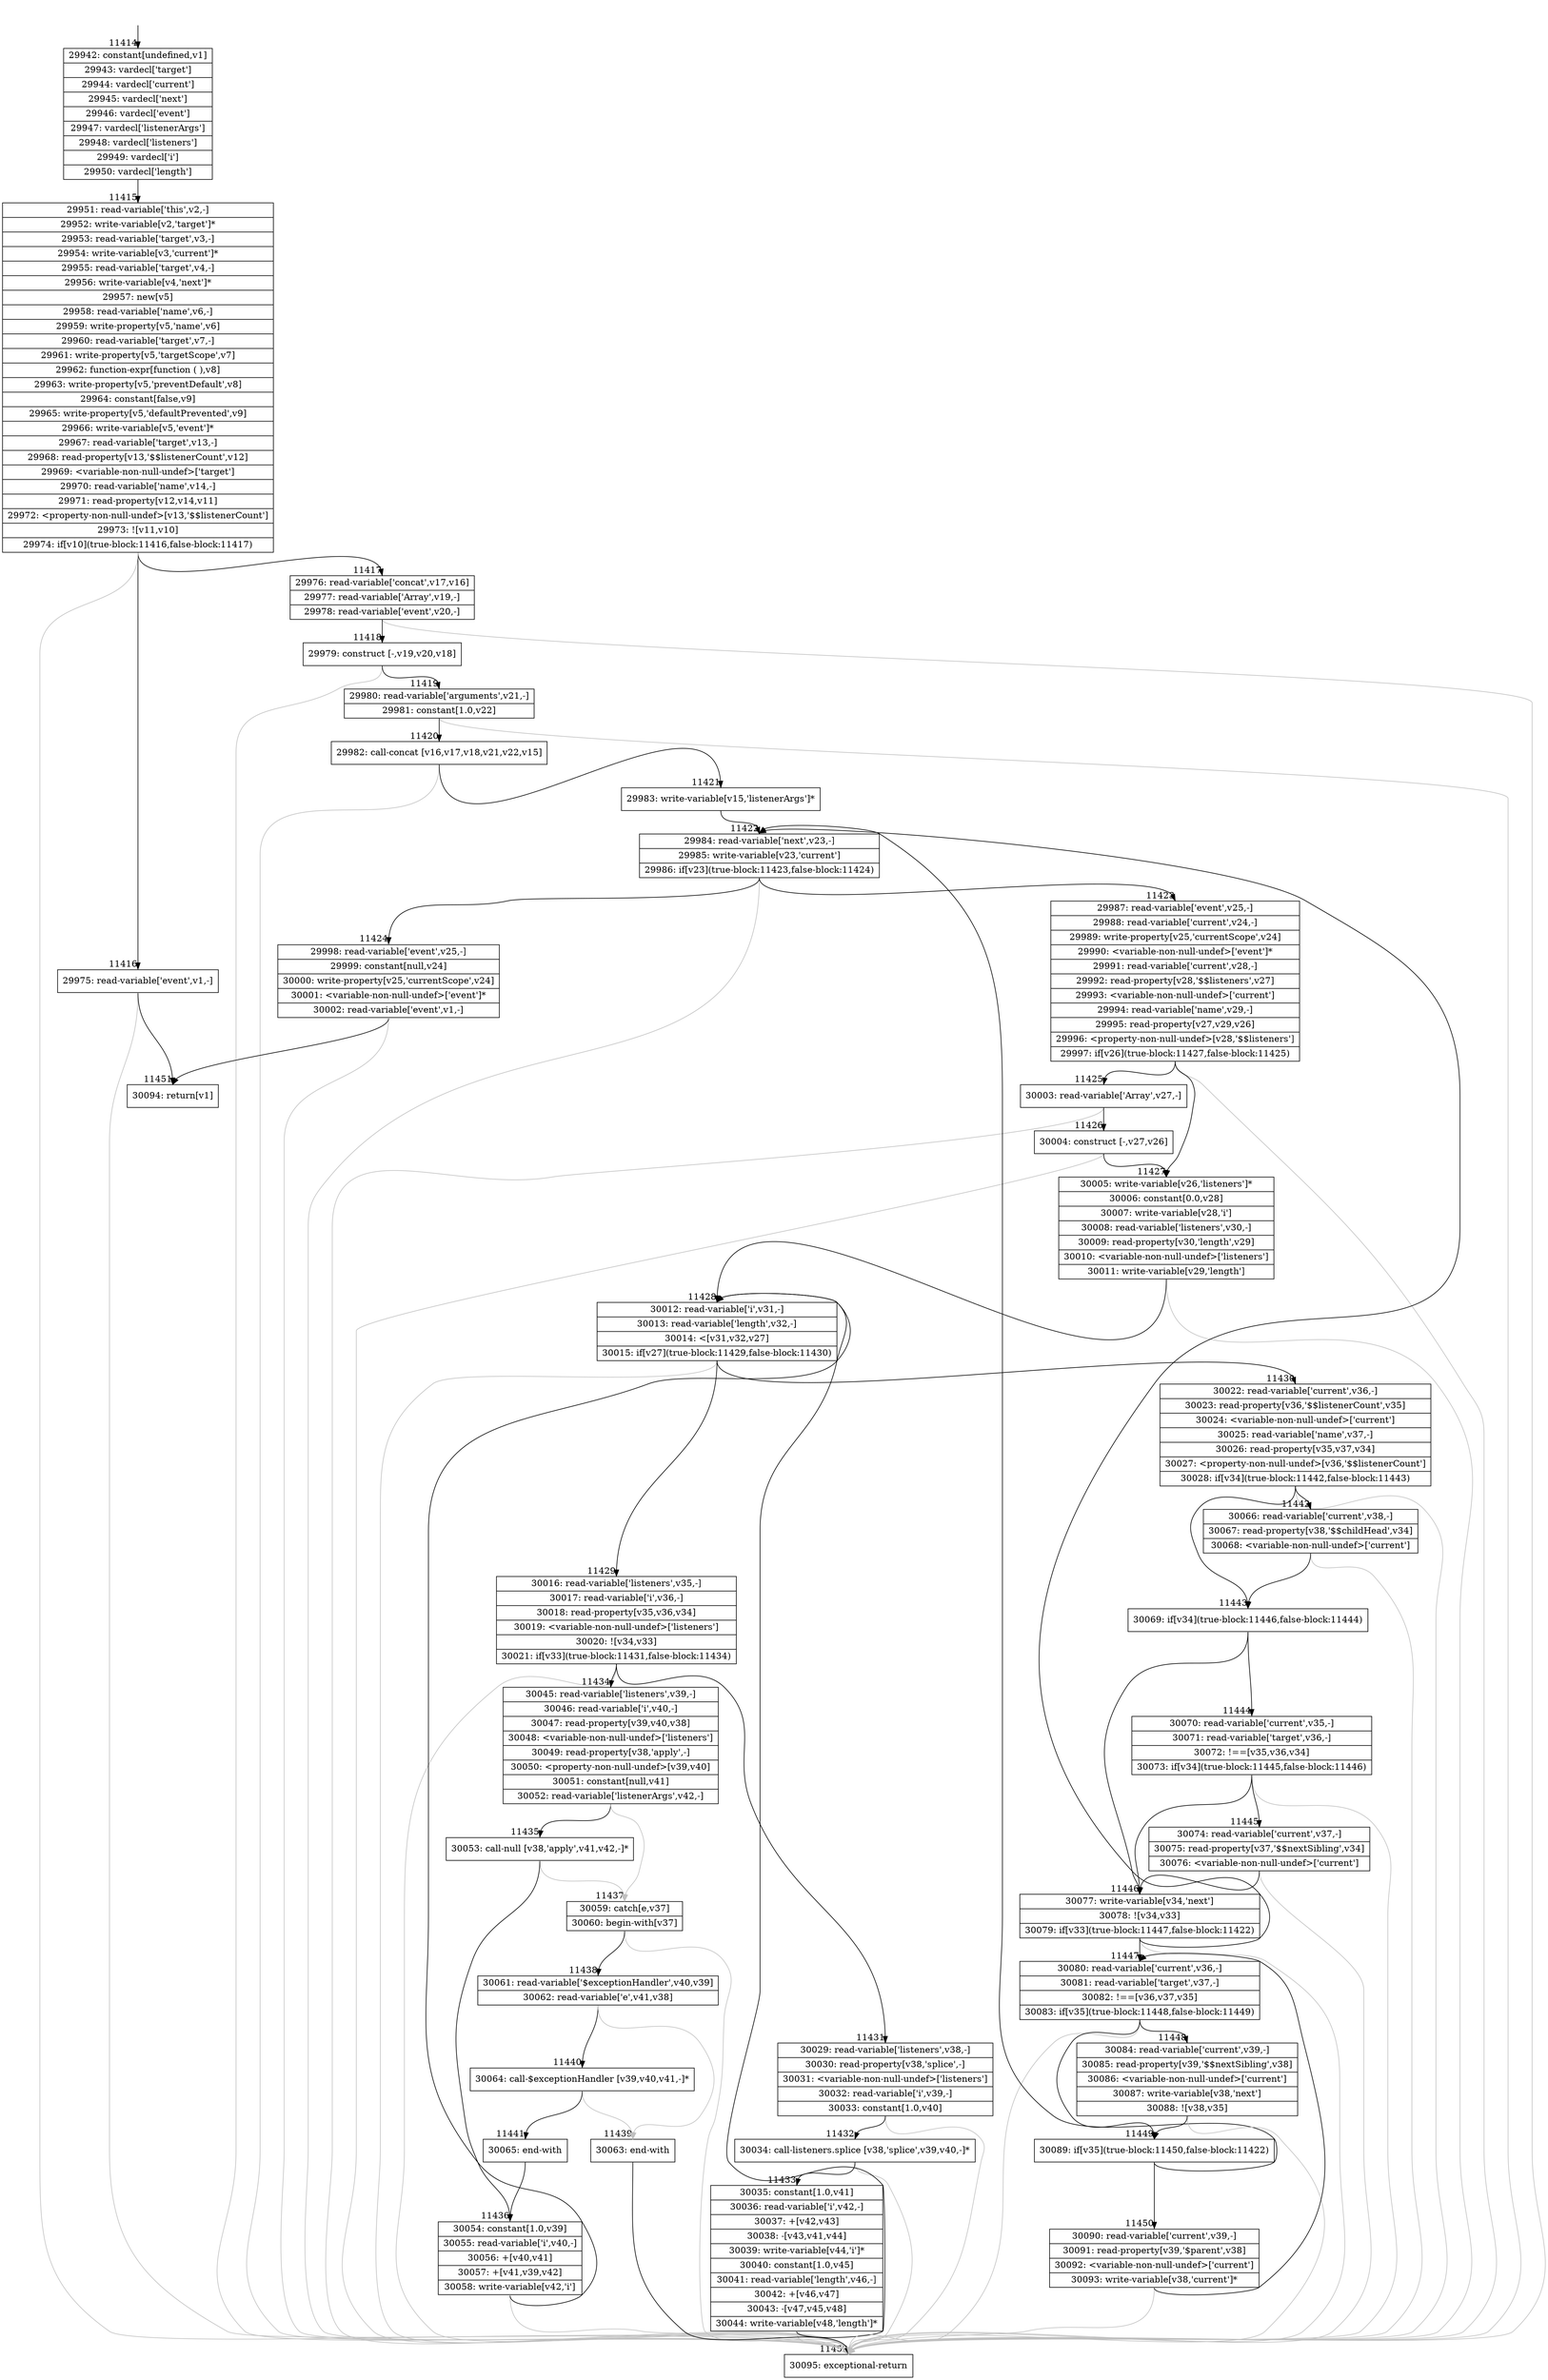 digraph {
rankdir="TD"
BB_entry878[shape=none,label=""];
BB_entry878 -> BB11414 [tailport=s, headport=n, headlabel="    11414"]
BB11414 [shape=record label="{29942: constant[undefined,v1]|29943: vardecl['target']|29944: vardecl['current']|29945: vardecl['next']|29946: vardecl['event']|29947: vardecl['listenerArgs']|29948: vardecl['listeners']|29949: vardecl['i']|29950: vardecl['length']}" ] 
BB11414 -> BB11415 [tailport=s, headport=n, headlabel="      11415"]
BB11415 [shape=record label="{29951: read-variable['this',v2,-]|29952: write-variable[v2,'target']*|29953: read-variable['target',v3,-]|29954: write-variable[v3,'current']*|29955: read-variable['target',v4,-]|29956: write-variable[v4,'next']*|29957: new[v5]|29958: read-variable['name',v6,-]|29959: write-property[v5,'name',v6]|29960: read-variable['target',v7,-]|29961: write-property[v5,'targetScope',v7]|29962: function-expr[function ( ),v8]|29963: write-property[v5,'preventDefault',v8]|29964: constant[false,v9]|29965: write-property[v5,'defaultPrevented',v9]|29966: write-variable[v5,'event']*|29967: read-variable['target',v13,-]|29968: read-property[v13,'$$listenerCount',v12]|29969: \<variable-non-null-undef\>['target']|29970: read-variable['name',v14,-]|29971: read-property[v12,v14,v11]|29972: \<property-non-null-undef\>[v13,'$$listenerCount']|29973: ![v11,v10]|29974: if[v10](true-block:11416,false-block:11417)}" ] 
BB11415 -> BB11416 [tailport=s, headport=n, headlabel="      11416"]
BB11415 -> BB11417 [tailport=s, headport=n, headlabel="      11417"]
BB11415 -> BB11452 [tailport=s, headport=n, color=gray, headlabel="      11452"]
BB11416 [shape=record label="{29975: read-variable['event',v1,-]}" ] 
BB11416 -> BB11451 [tailport=s, headport=n, headlabel="      11451"]
BB11416 -> BB11452 [tailport=s, headport=n, color=gray]
BB11417 [shape=record label="{29976: read-variable['concat',v17,v16]|29977: read-variable['Array',v19,-]|29978: read-variable['event',v20,-]}" ] 
BB11417 -> BB11418 [tailport=s, headport=n, headlabel="      11418"]
BB11417 -> BB11452 [tailport=s, headport=n, color=gray]
BB11418 [shape=record label="{29979: construct [-,v19,v20,v18]}" ] 
BB11418 -> BB11419 [tailport=s, headport=n, headlabel="      11419"]
BB11418 -> BB11452 [tailport=s, headport=n, color=gray]
BB11419 [shape=record label="{29980: read-variable['arguments',v21,-]|29981: constant[1.0,v22]}" ] 
BB11419 -> BB11420 [tailport=s, headport=n, headlabel="      11420"]
BB11419 -> BB11452 [tailport=s, headport=n, color=gray]
BB11420 [shape=record label="{29982: call-concat [v16,v17,v18,v21,v22,v15]}" ] 
BB11420 -> BB11421 [tailport=s, headport=n, headlabel="      11421"]
BB11420 -> BB11452 [tailport=s, headport=n, color=gray]
BB11421 [shape=record label="{29983: write-variable[v15,'listenerArgs']*}" ] 
BB11421 -> BB11422 [tailport=s, headport=n, headlabel="      11422"]
BB11422 [shape=record label="{29984: read-variable['next',v23,-]|29985: write-variable[v23,'current']|29986: if[v23](true-block:11423,false-block:11424)}" ] 
BB11422 -> BB11423 [tailport=s, headport=n, headlabel="      11423"]
BB11422 -> BB11424 [tailport=s, headport=n, headlabel="      11424"]
BB11422 -> BB11452 [tailport=s, headport=n, color=gray]
BB11423 [shape=record label="{29987: read-variable['event',v25,-]|29988: read-variable['current',v24,-]|29989: write-property[v25,'currentScope',v24]|29990: \<variable-non-null-undef\>['event']*|29991: read-variable['current',v28,-]|29992: read-property[v28,'$$listeners',v27]|29993: \<variable-non-null-undef\>['current']|29994: read-variable['name',v29,-]|29995: read-property[v27,v29,v26]|29996: \<property-non-null-undef\>[v28,'$$listeners']|29997: if[v26](true-block:11427,false-block:11425)}" ] 
BB11423 -> BB11427 [tailport=s, headport=n, headlabel="      11427"]
BB11423 -> BB11425 [tailport=s, headport=n, headlabel="      11425"]
BB11423 -> BB11452 [tailport=s, headport=n, color=gray]
BB11424 [shape=record label="{29998: read-variable['event',v25,-]|29999: constant[null,v24]|30000: write-property[v25,'currentScope',v24]|30001: \<variable-non-null-undef\>['event']*|30002: read-variable['event',v1,-]}" ] 
BB11424 -> BB11451 [tailport=s, headport=n]
BB11424 -> BB11452 [tailport=s, headport=n, color=gray]
BB11425 [shape=record label="{30003: read-variable['Array',v27,-]}" ] 
BB11425 -> BB11426 [tailport=s, headport=n, headlabel="      11426"]
BB11425 -> BB11452 [tailport=s, headport=n, color=gray]
BB11426 [shape=record label="{30004: construct [-,v27,v26]}" ] 
BB11426 -> BB11427 [tailport=s, headport=n]
BB11426 -> BB11452 [tailport=s, headport=n, color=gray]
BB11427 [shape=record label="{30005: write-variable[v26,'listeners']*|30006: constant[0.0,v28]|30007: write-variable[v28,'i']|30008: read-variable['listeners',v30,-]|30009: read-property[v30,'length',v29]|30010: \<variable-non-null-undef\>['listeners']|30011: write-variable[v29,'length']}" ] 
BB11427 -> BB11428 [tailport=s, headport=n, headlabel="      11428"]
BB11427 -> BB11452 [tailport=s, headport=n, color=gray]
BB11428 [shape=record label="{30012: read-variable['i',v31,-]|30013: read-variable['length',v32,-]|30014: \<[v31,v32,v27]|30015: if[v27](true-block:11429,false-block:11430)}" ] 
BB11428 -> BB11429 [tailport=s, headport=n, headlabel="      11429"]
BB11428 -> BB11430 [tailport=s, headport=n, headlabel="      11430"]
BB11428 -> BB11452 [tailport=s, headport=n, color=gray]
BB11429 [shape=record label="{30016: read-variable['listeners',v35,-]|30017: read-variable['i',v36,-]|30018: read-property[v35,v36,v34]|30019: \<variable-non-null-undef\>['listeners']|30020: ![v34,v33]|30021: if[v33](true-block:11431,false-block:11434)}" ] 
BB11429 -> BB11431 [tailport=s, headport=n, headlabel="      11431"]
BB11429 -> BB11434 [tailport=s, headport=n, headlabel="      11434"]
BB11429 -> BB11452 [tailport=s, headport=n, color=gray]
BB11430 [shape=record label="{30022: read-variable['current',v36,-]|30023: read-property[v36,'$$listenerCount',v35]|30024: \<variable-non-null-undef\>['current']|30025: read-variable['name',v37,-]|30026: read-property[v35,v37,v34]|30027: \<property-non-null-undef\>[v36,'$$listenerCount']|30028: if[v34](true-block:11442,false-block:11443)}" ] 
BB11430 -> BB11443 [tailport=s, headport=n, headlabel="      11443"]
BB11430 -> BB11442 [tailport=s, headport=n, headlabel="      11442"]
BB11430 -> BB11452 [tailport=s, headport=n, color=gray]
BB11431 [shape=record label="{30029: read-variable['listeners',v38,-]|30030: read-property[v38,'splice',-]|30031: \<variable-non-null-undef\>['listeners']|30032: read-variable['i',v39,-]|30033: constant[1.0,v40]}" ] 
BB11431 -> BB11432 [tailport=s, headport=n, headlabel="      11432"]
BB11431 -> BB11452 [tailport=s, headport=n, color=gray]
BB11432 [shape=record label="{30034: call-listeners.splice [v38,'splice',v39,v40,-]*}" ] 
BB11432 -> BB11433 [tailport=s, headport=n, headlabel="      11433"]
BB11432 -> BB11452 [tailport=s, headport=n, color=gray]
BB11433 [shape=record label="{30035: constant[1.0,v41]|30036: read-variable['i',v42,-]|30037: +[v42,v43]|30038: -[v43,v41,v44]|30039: write-variable[v44,'i']*|30040: constant[1.0,v45]|30041: read-variable['length',v46,-]|30042: +[v46,v47]|30043: -[v47,v45,v48]|30044: write-variable[v48,'length']*}" ] 
BB11433 -> BB11428 [tailport=s, headport=n]
BB11433 -> BB11452 [tailport=s, headport=n, color=gray]
BB11434 [shape=record label="{30045: read-variable['listeners',v39,-]|30046: read-variable['i',v40,-]|30047: read-property[v39,v40,v38]|30048: \<variable-non-null-undef\>['listeners']|30049: read-property[v38,'apply',-]|30050: \<property-non-null-undef\>[v39,v40]|30051: constant[null,v41]|30052: read-variable['listenerArgs',v42,-]}" ] 
BB11434 -> BB11435 [tailport=s, headport=n, headlabel="      11435"]
BB11434 -> BB11437 [tailport=s, headport=n, color=gray, headlabel="      11437"]
BB11435 [shape=record label="{30053: call-null [v38,'apply',v41,v42,-]*}" ] 
BB11435 -> BB11436 [tailport=s, headport=n, headlabel="      11436"]
BB11435 -> BB11437 [tailport=s, headport=n, color=gray]
BB11436 [shape=record label="{30054: constant[1.0,v39]|30055: read-variable['i',v40,-]|30056: +[v40,v41]|30057: +[v41,v39,v42]|30058: write-variable[v42,'i']}" ] 
BB11436 -> BB11428 [tailport=s, headport=n]
BB11436 -> BB11452 [tailport=s, headport=n, color=gray]
BB11437 [shape=record label="{30059: catch[e,v37]|30060: begin-with[v37]}" ] 
BB11437 -> BB11438 [tailport=s, headport=n, headlabel="      11438"]
BB11437 -> BB11452 [tailport=s, headport=n, color=gray]
BB11438 [shape=record label="{30061: read-variable['$exceptionHandler',v40,v39]|30062: read-variable['e',v41,v38]}" ] 
BB11438 -> BB11440 [tailport=s, headport=n, headlabel="      11440"]
BB11438 -> BB11439 [tailport=s, headport=n, color=gray, headlabel="      11439"]
BB11439 [shape=record label="{30063: end-with}" ] 
BB11439 -> BB11452 [tailport=s, headport=n]
BB11440 [shape=record label="{30064: call-$exceptionHandler [v39,v40,v41,-]*}" ] 
BB11440 -> BB11441 [tailport=s, headport=n, headlabel="      11441"]
BB11440 -> BB11439 [tailport=s, headport=n, color=gray]
BB11441 [shape=record label="{30065: end-with}" ] 
BB11441 -> BB11436 [tailport=s, headport=n]
BB11442 [shape=record label="{30066: read-variable['current',v38,-]|30067: read-property[v38,'$$childHead',v34]|30068: \<variable-non-null-undef\>['current']}" ] 
BB11442 -> BB11443 [tailport=s, headport=n]
BB11442 -> BB11452 [tailport=s, headport=n, color=gray]
BB11443 [shape=record label="{30069: if[v34](true-block:11446,false-block:11444)}" ] 
BB11443 -> BB11446 [tailport=s, headport=n, headlabel="      11446"]
BB11443 -> BB11444 [tailport=s, headport=n, headlabel="      11444"]
BB11444 [shape=record label="{30070: read-variable['current',v35,-]|30071: read-variable['target',v36,-]|30072: !==[v35,v36,v34]|30073: if[v34](true-block:11445,false-block:11446)}" ] 
BB11444 -> BB11446 [tailport=s, headport=n]
BB11444 -> BB11445 [tailport=s, headport=n, headlabel="      11445"]
BB11444 -> BB11452 [tailport=s, headport=n, color=gray]
BB11445 [shape=record label="{30074: read-variable['current',v37,-]|30075: read-property[v37,'$$nextSibling',v34]|30076: \<variable-non-null-undef\>['current']}" ] 
BB11445 -> BB11446 [tailport=s, headport=n]
BB11445 -> BB11452 [tailport=s, headport=n, color=gray]
BB11446 [shape=record label="{30077: write-variable[v34,'next']|30078: ![v34,v33]|30079: if[v33](true-block:11447,false-block:11422)}" ] 
BB11446 -> BB11447 [tailport=s, headport=n, headlabel="      11447"]
BB11446 -> BB11422 [tailport=s, headport=n]
BB11446 -> BB11452 [tailport=s, headport=n, color=gray]
BB11447 [shape=record label="{30080: read-variable['current',v36,-]|30081: read-variable['target',v37,-]|30082: !==[v36,v37,v35]|30083: if[v35](true-block:11448,false-block:11449)}" ] 
BB11447 -> BB11449 [tailport=s, headport=n, headlabel="      11449"]
BB11447 -> BB11448 [tailport=s, headport=n, headlabel="      11448"]
BB11447 -> BB11452 [tailport=s, headport=n, color=gray]
BB11448 [shape=record label="{30084: read-variable['current',v39,-]|30085: read-property[v39,'$$nextSibling',v38]|30086: \<variable-non-null-undef\>['current']|30087: write-variable[v38,'next']|30088: ![v38,v35]}" ] 
BB11448 -> BB11449 [tailport=s, headport=n]
BB11448 -> BB11452 [tailport=s, headport=n, color=gray]
BB11449 [shape=record label="{30089: if[v35](true-block:11450,false-block:11422)}" ] 
BB11449 -> BB11450 [tailport=s, headport=n, headlabel="      11450"]
BB11449 -> BB11422 [tailport=s, headport=n]
BB11450 [shape=record label="{30090: read-variable['current',v39,-]|30091: read-property[v39,'$parent',v38]|30092: \<variable-non-null-undef\>['current']|30093: write-variable[v38,'current']*}" ] 
BB11450 -> BB11447 [tailport=s, headport=n]
BB11450 -> BB11452 [tailport=s, headport=n, color=gray]
BB11451 [shape=record label="{30094: return[v1]}" ] 
BB11452 [shape=record label="{30095: exceptional-return}" ] 
//#$~ 16186
}
